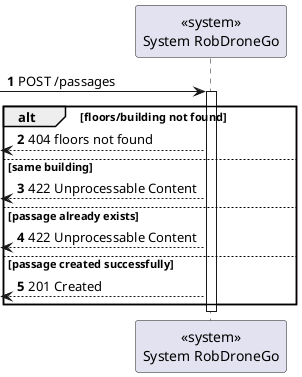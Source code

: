 @startuml
autonumber

participant "<<system>>\nSystem RobDroneGo" as sys

[-> sys: POST /passages
activate sys
    alt floors/building not found
        [<-- sys : 404 floors not found
    else same building
        [<-- sys : 422 Unprocessable Content
    else passage already exists
        [<-- sys : 422 Unprocessable Content
    else passage created successfully
        [<-- sys : 201 Created
    end
deactivate sys

@enduml
